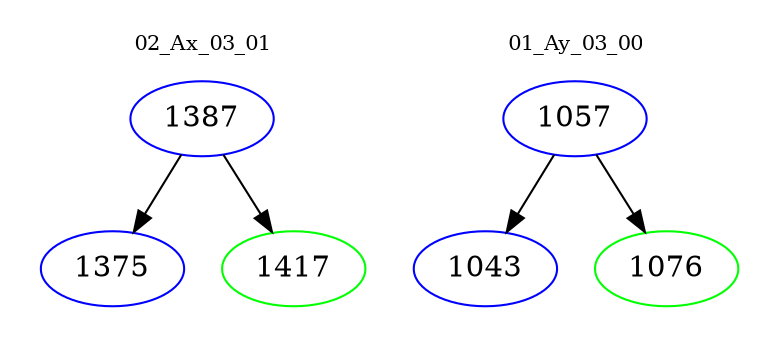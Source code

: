digraph{
subgraph cluster_0 {
color = white
label = "02_Ax_03_01";
fontsize=10;
T0_1387 [label="1387", color="blue"]
T0_1387 -> T0_1375 [color="black"]
T0_1375 [label="1375", color="blue"]
T0_1387 -> T0_1417 [color="black"]
T0_1417 [label="1417", color="green"]
}
subgraph cluster_1 {
color = white
label = "01_Ay_03_00";
fontsize=10;
T1_1057 [label="1057", color="blue"]
T1_1057 -> T1_1043 [color="black"]
T1_1043 [label="1043", color="blue"]
T1_1057 -> T1_1076 [color="black"]
T1_1076 [label="1076", color="green"]
}
}

